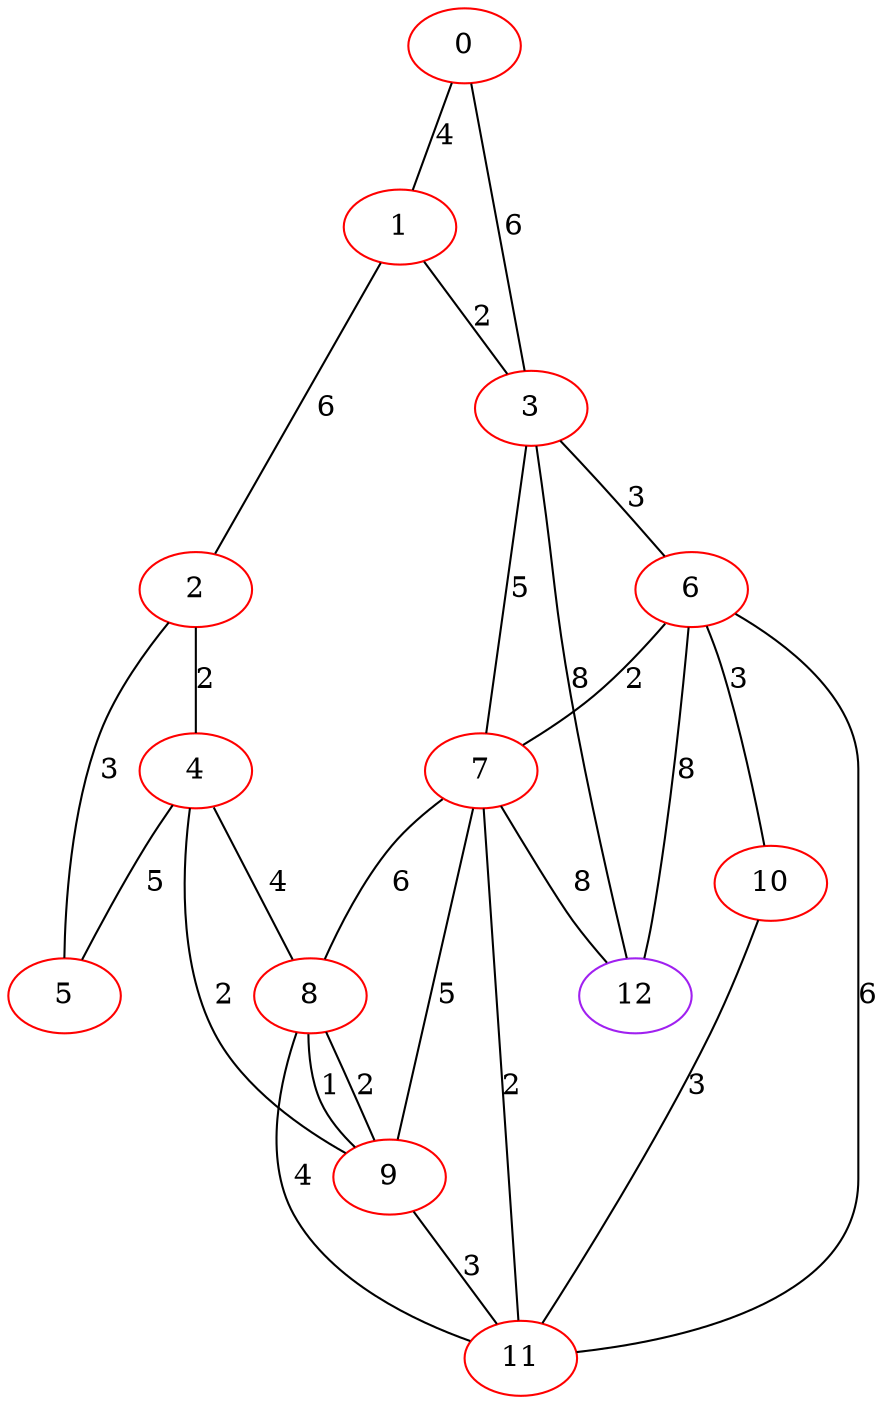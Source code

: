 graph "" {
0 [color=red, weight=1];
1 [color=red, weight=1];
2 [color=red, weight=1];
3 [color=red, weight=1];
4 [color=red, weight=1];
5 [color=red, weight=1];
6 [color=red, weight=1];
7 [color=red, weight=1];
8 [color=red, weight=1];
9 [color=red, weight=1];
10 [color=red, weight=1];
11 [color=red, weight=1];
12 [color=purple, weight=4];
0 -- 1  [key=0, label=4];
0 -- 3  [key=0, label=6];
1 -- 2  [key=0, label=6];
1 -- 3  [key=0, label=2];
2 -- 4  [key=0, label=2];
2 -- 5  [key=0, label=3];
3 -- 12  [key=0, label=8];
3 -- 6  [key=0, label=3];
3 -- 7  [key=0, label=5];
4 -- 8  [key=0, label=4];
4 -- 9  [key=0, label=2];
4 -- 5  [key=0, label=5];
6 -- 11  [key=0, label=6];
6 -- 10  [key=0, label=3];
6 -- 12  [key=0, label=8];
6 -- 7  [key=0, label=2];
7 -- 8  [key=0, label=6];
7 -- 9  [key=0, label=5];
7 -- 11  [key=0, label=2];
7 -- 12  [key=0, label=8];
8 -- 9  [key=0, label=2];
8 -- 9  [key=1, label=1];
8 -- 11  [key=0, label=4];
9 -- 11  [key=0, label=3];
10 -- 11  [key=0, label=3];
}

